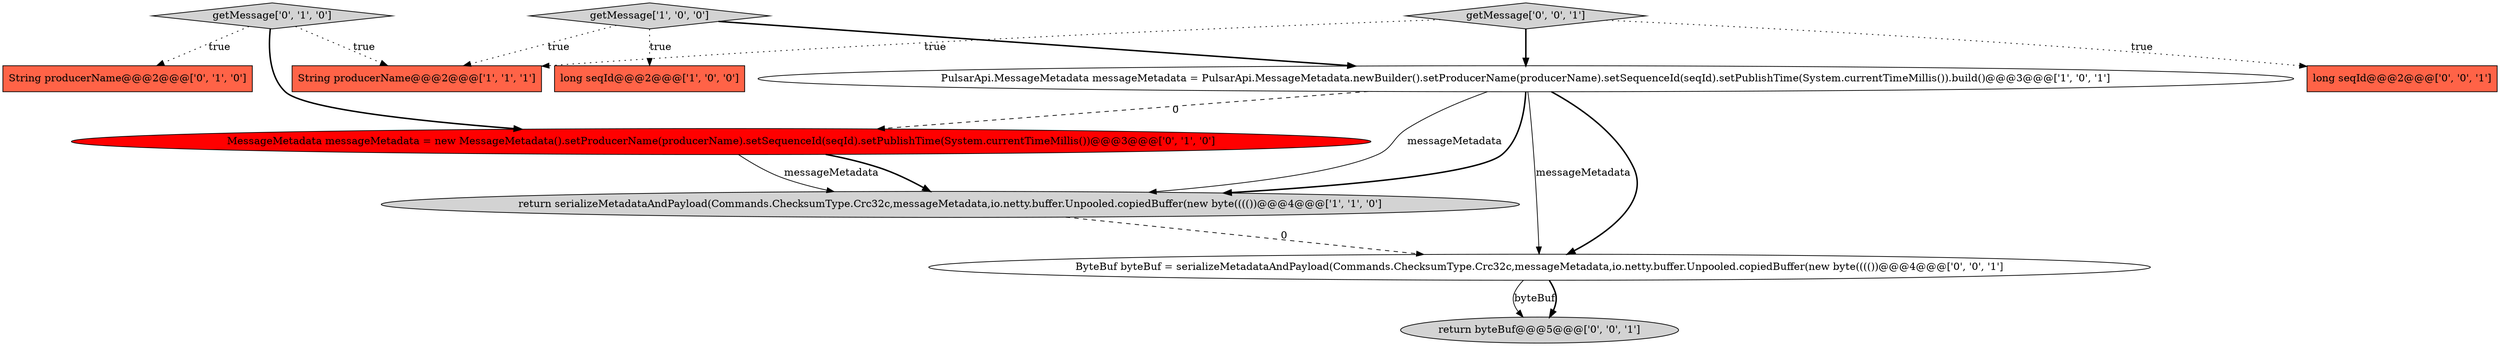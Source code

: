 digraph {
1 [style = filled, label = "PulsarApi.MessageMetadata messageMetadata = PulsarApi.MessageMetadata.newBuilder().setProducerName(producerName).setSequenceId(seqId).setPublishTime(System.currentTimeMillis()).build()@@@3@@@['1', '0', '1']", fillcolor = white, shape = ellipse image = "AAA0AAABBB1BBB"];
5 [style = filled, label = "String producerName@@@2@@@['0', '1', '0']", fillcolor = tomato, shape = box image = "AAA0AAABBB2BBB"];
7 [style = filled, label = "getMessage['0', '1', '0']", fillcolor = lightgray, shape = diamond image = "AAA0AAABBB2BBB"];
4 [style = filled, label = "String producerName@@@2@@@['1', '1', '1']", fillcolor = tomato, shape = box image = "AAA0AAABBB1BBB"];
8 [style = filled, label = "long seqId@@@2@@@['0', '0', '1']", fillcolor = tomato, shape = box image = "AAA0AAABBB3BBB"];
2 [style = filled, label = "return serializeMetadataAndPayload(Commands.ChecksumType.Crc32c,messageMetadata,io.netty.buffer.Unpooled.copiedBuffer(new byte(((())@@@4@@@['1', '1', '0']", fillcolor = lightgray, shape = ellipse image = "AAA0AAABBB1BBB"];
6 [style = filled, label = "MessageMetadata messageMetadata = new MessageMetadata().setProducerName(producerName).setSequenceId(seqId).setPublishTime(System.currentTimeMillis())@@@3@@@['0', '1', '0']", fillcolor = red, shape = ellipse image = "AAA1AAABBB2BBB"];
11 [style = filled, label = "ByteBuf byteBuf = serializeMetadataAndPayload(Commands.ChecksumType.Crc32c,messageMetadata,io.netty.buffer.Unpooled.copiedBuffer(new byte(((())@@@4@@@['0', '0', '1']", fillcolor = white, shape = ellipse image = "AAA0AAABBB3BBB"];
3 [style = filled, label = "getMessage['1', '0', '0']", fillcolor = lightgray, shape = diamond image = "AAA0AAABBB1BBB"];
9 [style = filled, label = "getMessage['0', '0', '1']", fillcolor = lightgray, shape = diamond image = "AAA0AAABBB3BBB"];
10 [style = filled, label = "return byteBuf@@@5@@@['0', '0', '1']", fillcolor = lightgray, shape = ellipse image = "AAA0AAABBB3BBB"];
0 [style = filled, label = "long seqId@@@2@@@['1', '0', '0']", fillcolor = tomato, shape = box image = "AAA0AAABBB1BBB"];
9->4 [style = dotted, label="true"];
7->5 [style = dotted, label="true"];
1->2 [style = solid, label="messageMetadata"];
3->4 [style = dotted, label="true"];
2->11 [style = dashed, label="0"];
1->2 [style = bold, label=""];
9->8 [style = dotted, label="true"];
9->1 [style = bold, label=""];
3->1 [style = bold, label=""];
6->2 [style = solid, label="messageMetadata"];
7->4 [style = dotted, label="true"];
11->10 [style = solid, label="byteBuf"];
11->10 [style = bold, label=""];
1->6 [style = dashed, label="0"];
1->11 [style = solid, label="messageMetadata"];
7->6 [style = bold, label=""];
1->11 [style = bold, label=""];
3->0 [style = dotted, label="true"];
6->2 [style = bold, label=""];
}
